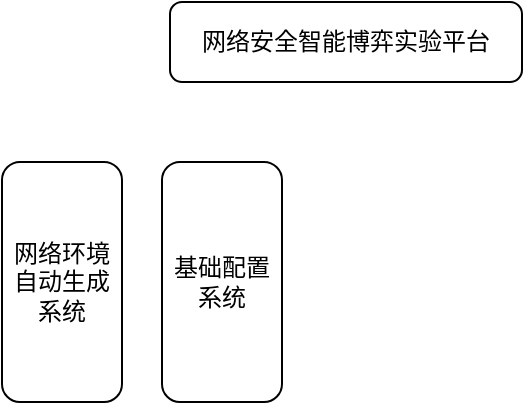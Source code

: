 <mxfile version="14.4.3" type="github">
  <diagram id="C5RBs43oDa-KdzZeNtuy" name="Page-1">
    <mxGraphModel dx="1426" dy="665" grid="1" gridSize="10" guides="1" tooltips="1" connect="1" arrows="1" fold="1" page="1" pageScale="1" pageWidth="827" pageHeight="1169" math="0" shadow="0">
      <root>
        <mxCell id="WIyWlLk6GJQsqaUBKTNV-0" />
        <mxCell id="WIyWlLk6GJQsqaUBKTNV-1" parent="WIyWlLk6GJQsqaUBKTNV-0" />
        <mxCell id="40f9CmQFQ04lGPyyj_lo-0" value="网络安全智能博弈实验平台" style="rounded=1;whiteSpace=wrap;html=1;" vertex="1" parent="WIyWlLk6GJQsqaUBKTNV-1">
          <mxGeometry x="294" y="130" width="176" height="40" as="geometry" />
        </mxCell>
        <mxCell id="40f9CmQFQ04lGPyyj_lo-1" value="网络环境自动生成系统" style="rounded=1;whiteSpace=wrap;html=1;" vertex="1" parent="WIyWlLk6GJQsqaUBKTNV-1">
          <mxGeometry x="210" y="210" width="60" height="120" as="geometry" />
        </mxCell>
        <mxCell id="40f9CmQFQ04lGPyyj_lo-2" value="基础配置系统" style="rounded=1;whiteSpace=wrap;html=1;" vertex="1" parent="WIyWlLk6GJQsqaUBKTNV-1">
          <mxGeometry x="290" y="210" width="60" height="120" as="geometry" />
        </mxCell>
      </root>
    </mxGraphModel>
  </diagram>
</mxfile>
